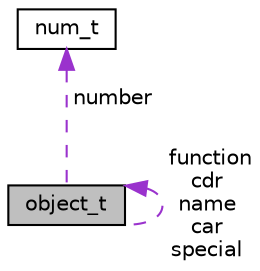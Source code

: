 digraph "object_t"
{
  edge [fontname="Helvetica",fontsize="10",labelfontname="Helvetica",labelfontsize="10"];
  node [fontname="Helvetica",fontsize="10",shape=record];
  Node1 [label="object_t",height=0.2,width=0.4,color="black", fillcolor="grey75", style="filled", fontcolor="black"];
  Node2 -> Node1 [dir="back",color="darkorchid3",fontsize="10",style="dashed",label=" number" ,fontname="Helvetica"];
  Node2 [label="num_t",height=0.2,width=0.4,color="black", fillcolor="white", style="filled",URL="$structnum__t.html"];
  Node1 -> Node1 [dir="back",color="darkorchid3",fontsize="10",style="dashed",label=" function\ncdr\nname\ncar\nspecial" ,fontname="Helvetica"];
}
